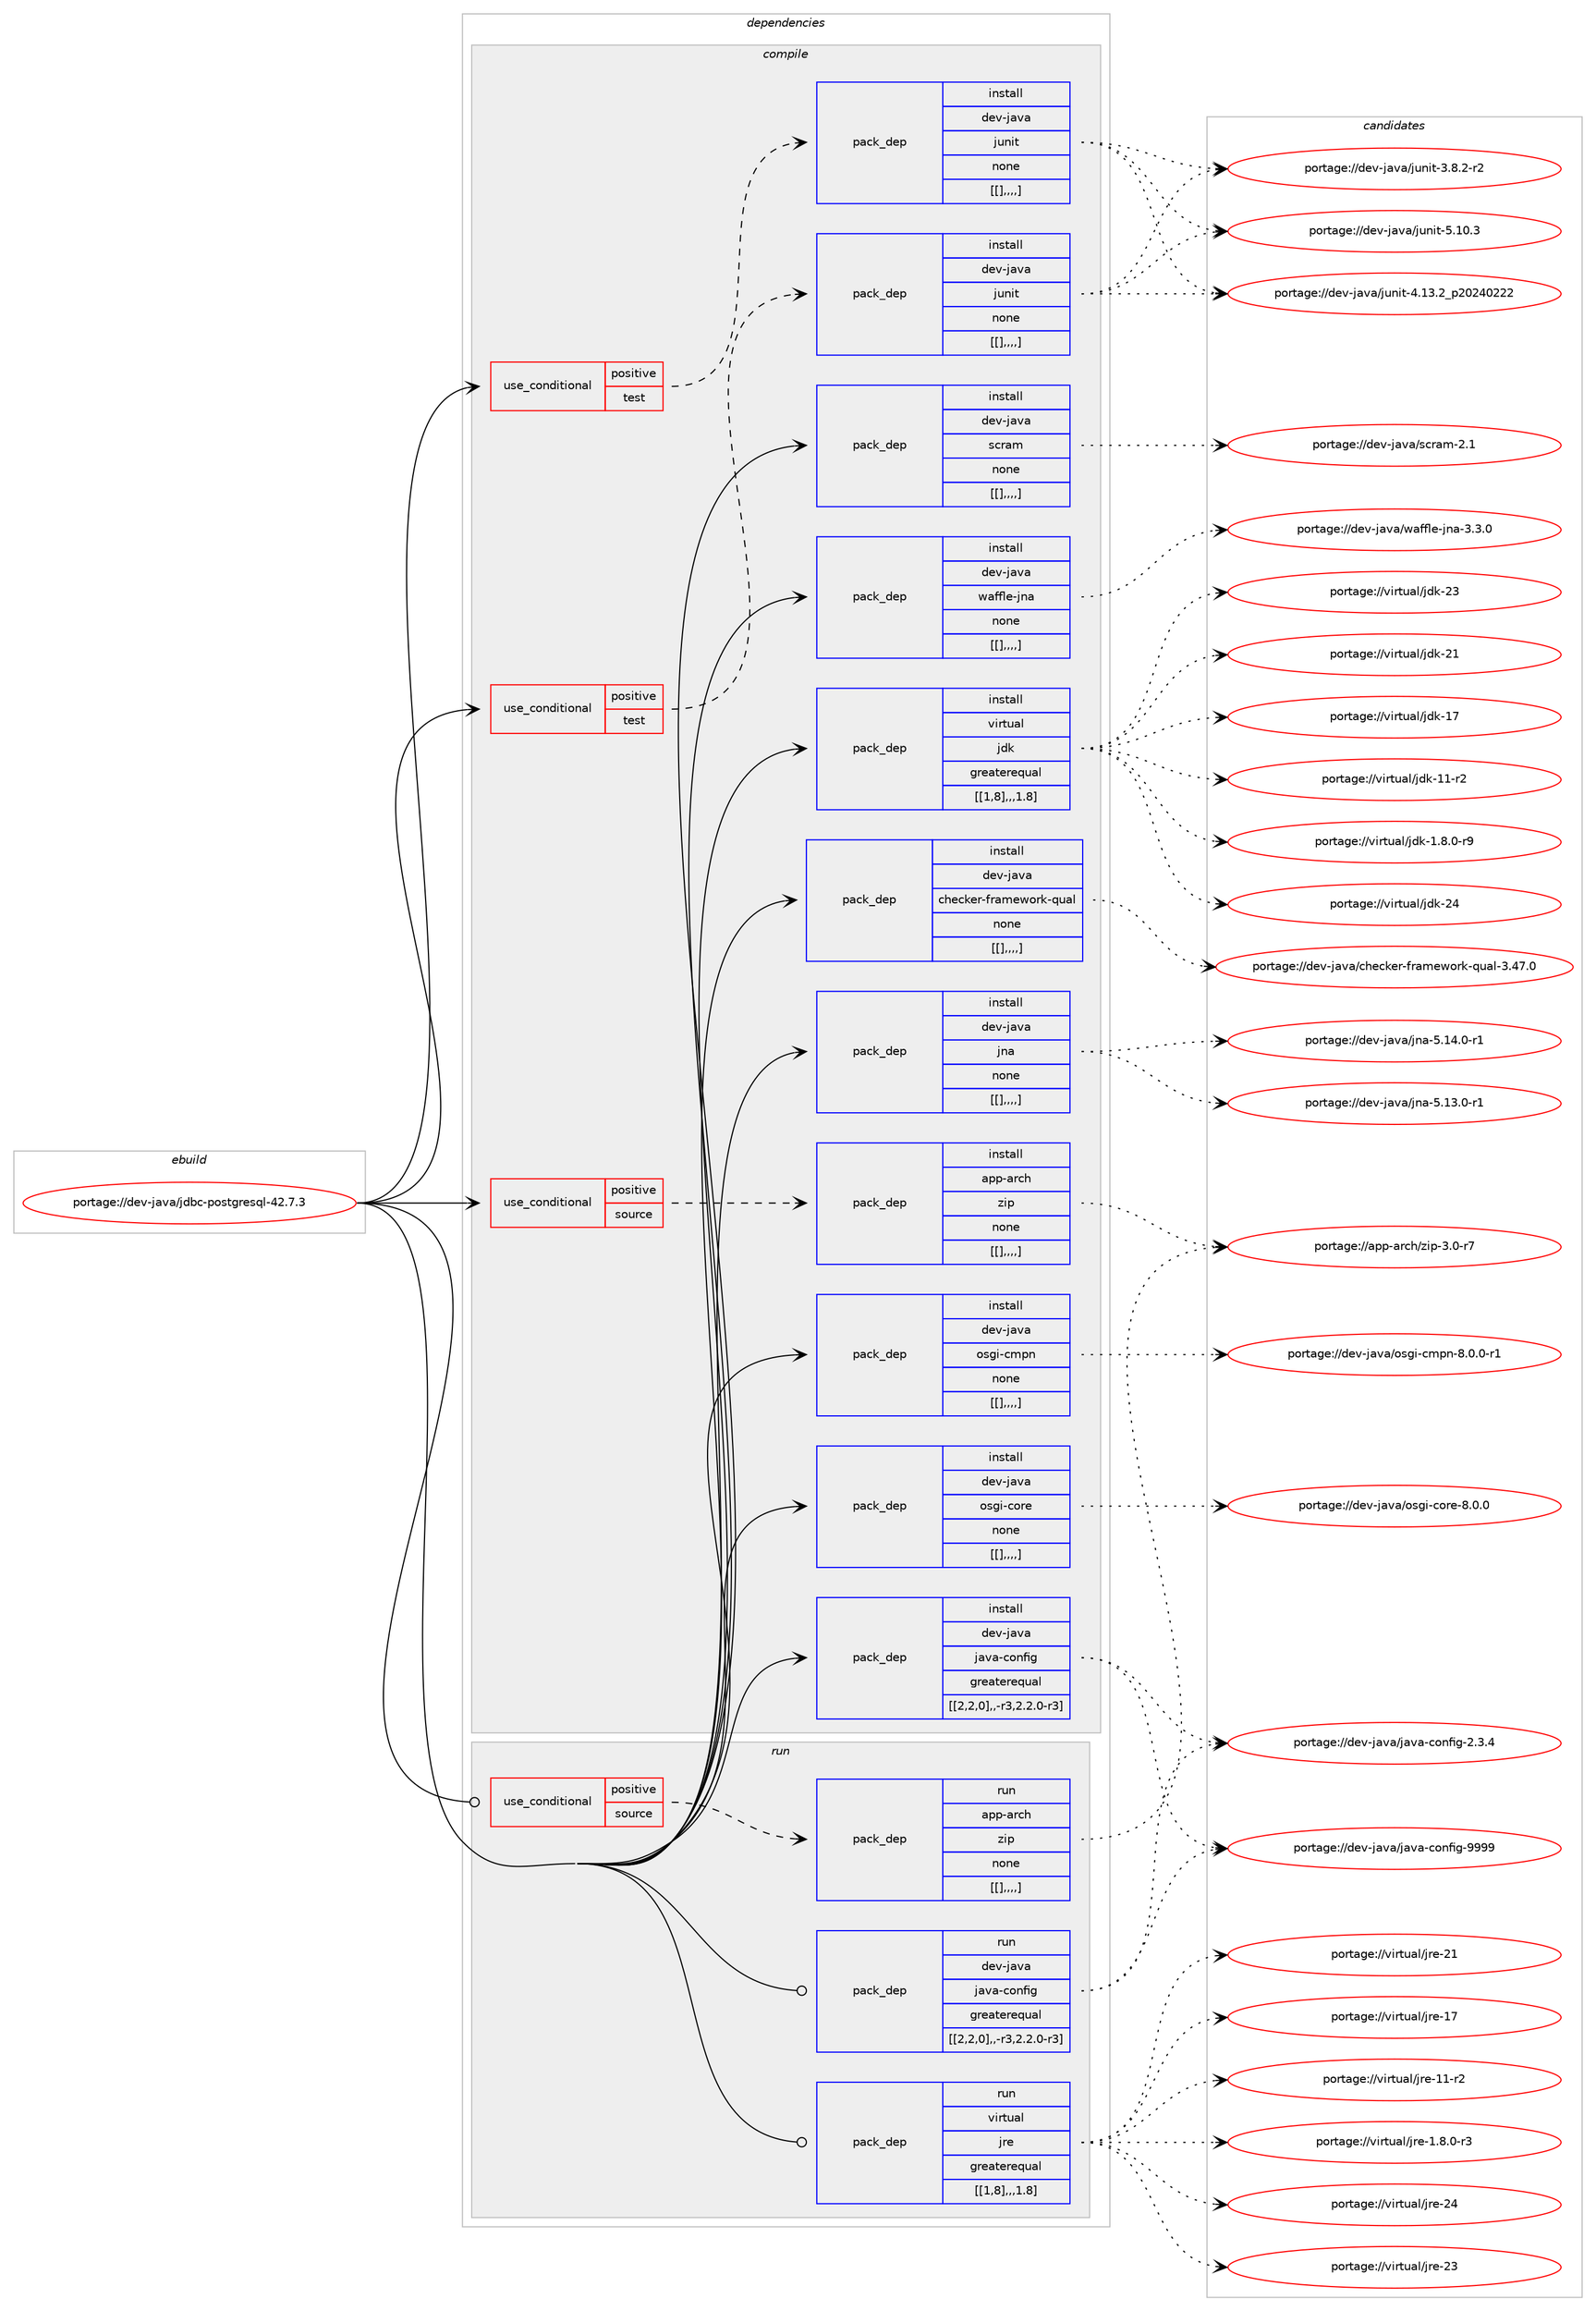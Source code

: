 digraph prolog {

# *************
# Graph options
# *************

newrank=true;
concentrate=true;
compound=true;
graph [rankdir=LR,fontname=Helvetica,fontsize=10,ranksep=1.5];#, ranksep=2.5, nodesep=0.2];
edge  [arrowhead=vee];
node  [fontname=Helvetica,fontsize=10];

# **********
# The ebuild
# **********

subgraph cluster_leftcol {
color=gray;
label=<<i>ebuild</i>>;
id [label="portage://dev-java/jdbc-postgresql-42.7.3", color=red, width=4, href="../dev-java/jdbc-postgresql-42.7.3.svg"];
}

# ****************
# The dependencies
# ****************

subgraph cluster_midcol {
color=gray;
label=<<i>dependencies</i>>;
subgraph cluster_compile {
fillcolor="#eeeeee";
style=filled;
label=<<i>compile</i>>;
subgraph cond23820 {
dependency99140 [label=<<TABLE BORDER="0" CELLBORDER="1" CELLSPACING="0" CELLPADDING="4"><TR><TD ROWSPAN="3" CELLPADDING="10">use_conditional</TD></TR><TR><TD>positive</TD></TR><TR><TD>source</TD></TR></TABLE>>, shape=none, color=red];
subgraph pack74201 {
dependency99143 [label=<<TABLE BORDER="0" CELLBORDER="1" CELLSPACING="0" CELLPADDING="4" WIDTH="220"><TR><TD ROWSPAN="6" CELLPADDING="30">pack_dep</TD></TR><TR><TD WIDTH="110">install</TD></TR><TR><TD>app-arch</TD></TR><TR><TD>zip</TD></TR><TR><TD>none</TD></TR><TR><TD>[[],,,,]</TD></TR></TABLE>>, shape=none, color=blue];
}
dependency99140:e -> dependency99143:w [weight=20,style="dashed",arrowhead="vee"];
}
id:e -> dependency99140:w [weight=20,style="solid",arrowhead="vee"];
subgraph cond23822 {
dependency99177 [label=<<TABLE BORDER="0" CELLBORDER="1" CELLSPACING="0" CELLPADDING="4"><TR><TD ROWSPAN="3" CELLPADDING="10">use_conditional</TD></TR><TR><TD>positive</TD></TR><TR><TD>test</TD></TR></TABLE>>, shape=none, color=red];
subgraph pack74231 {
dependency99197 [label=<<TABLE BORDER="0" CELLBORDER="1" CELLSPACING="0" CELLPADDING="4" WIDTH="220"><TR><TD ROWSPAN="6" CELLPADDING="30">pack_dep</TD></TR><TR><TD WIDTH="110">install</TD></TR><TR><TD>dev-java</TD></TR><TR><TD>junit</TD></TR><TR><TD>none</TD></TR><TR><TD>[[],,,,]</TD></TR></TABLE>>, shape=none, color=blue];
}
dependency99177:e -> dependency99197:w [weight=20,style="dashed",arrowhead="vee"];
}
id:e -> dependency99177:w [weight=20,style="solid",arrowhead="vee"];
subgraph cond23847 {
dependency99266 [label=<<TABLE BORDER="0" CELLBORDER="1" CELLSPACING="0" CELLPADDING="4"><TR><TD ROWSPAN="3" CELLPADDING="10">use_conditional</TD></TR><TR><TD>positive</TD></TR><TR><TD>test</TD></TR></TABLE>>, shape=none, color=red];
subgraph pack74363 {
dependency99378 [label=<<TABLE BORDER="0" CELLBORDER="1" CELLSPACING="0" CELLPADDING="4" WIDTH="220"><TR><TD ROWSPAN="6" CELLPADDING="30">pack_dep</TD></TR><TR><TD WIDTH="110">install</TD></TR><TR><TD>dev-java</TD></TR><TR><TD>junit</TD></TR><TR><TD>none</TD></TR><TR><TD>[[],,,,]</TD></TR></TABLE>>, shape=none, color=blue];
}
dependency99266:e -> dependency99378:w [weight=20,style="dashed",arrowhead="vee"];
}
id:e -> dependency99266:w [weight=20,style="solid",arrowhead="vee"];
subgraph pack74383 {
dependency99385 [label=<<TABLE BORDER="0" CELLBORDER="1" CELLSPACING="0" CELLPADDING="4" WIDTH="220"><TR><TD ROWSPAN="6" CELLPADDING="30">pack_dep</TD></TR><TR><TD WIDTH="110">install</TD></TR><TR><TD>dev-java</TD></TR><TR><TD>checker-framework-qual</TD></TR><TR><TD>none</TD></TR><TR><TD>[[],,,,]</TD></TR></TABLE>>, shape=none, color=blue];
}
id:e -> dependency99385:w [weight=20,style="solid",arrowhead="vee"];
subgraph pack74397 {
dependency99412 [label=<<TABLE BORDER="0" CELLBORDER="1" CELLSPACING="0" CELLPADDING="4" WIDTH="220"><TR><TD ROWSPAN="6" CELLPADDING="30">pack_dep</TD></TR><TR><TD WIDTH="110">install</TD></TR><TR><TD>dev-java</TD></TR><TR><TD>java-config</TD></TR><TR><TD>greaterequal</TD></TR><TR><TD>[[2,2,0],,-r3,2.2.0-r3]</TD></TR></TABLE>>, shape=none, color=blue];
}
id:e -> dependency99412:w [weight=20,style="solid",arrowhead="vee"];
subgraph pack74452 {
dependency99528 [label=<<TABLE BORDER="0" CELLBORDER="1" CELLSPACING="0" CELLPADDING="4" WIDTH="220"><TR><TD ROWSPAN="6" CELLPADDING="30">pack_dep</TD></TR><TR><TD WIDTH="110">install</TD></TR><TR><TD>dev-java</TD></TR><TR><TD>jna</TD></TR><TR><TD>none</TD></TR><TR><TD>[[],,,,]</TD></TR></TABLE>>, shape=none, color=blue];
}
id:e -> dependency99528:w [weight=20,style="solid",arrowhead="vee"];
subgraph pack74496 {
dependency99541 [label=<<TABLE BORDER="0" CELLBORDER="1" CELLSPACING="0" CELLPADDING="4" WIDTH="220"><TR><TD ROWSPAN="6" CELLPADDING="30">pack_dep</TD></TR><TR><TD WIDTH="110">install</TD></TR><TR><TD>dev-java</TD></TR><TR><TD>osgi-cmpn</TD></TR><TR><TD>none</TD></TR><TR><TD>[[],,,,]</TD></TR></TABLE>>, shape=none, color=blue];
}
id:e -> dependency99541:w [weight=20,style="solid",arrowhead="vee"];
subgraph pack74504 {
dependency99594 [label=<<TABLE BORDER="0" CELLBORDER="1" CELLSPACING="0" CELLPADDING="4" WIDTH="220"><TR><TD ROWSPAN="6" CELLPADDING="30">pack_dep</TD></TR><TR><TD WIDTH="110">install</TD></TR><TR><TD>dev-java</TD></TR><TR><TD>osgi-core</TD></TR><TR><TD>none</TD></TR><TR><TD>[[],,,,]</TD></TR></TABLE>>, shape=none, color=blue];
}
id:e -> dependency99594:w [weight=20,style="solid",arrowhead="vee"];
subgraph pack74551 {
dependency99625 [label=<<TABLE BORDER="0" CELLBORDER="1" CELLSPACING="0" CELLPADDING="4" WIDTH="220"><TR><TD ROWSPAN="6" CELLPADDING="30">pack_dep</TD></TR><TR><TD WIDTH="110">install</TD></TR><TR><TD>dev-java</TD></TR><TR><TD>scram</TD></TR><TR><TD>none</TD></TR><TR><TD>[[],,,,]</TD></TR></TABLE>>, shape=none, color=blue];
}
id:e -> dependency99625:w [weight=20,style="solid",arrowhead="vee"];
subgraph pack74579 {
dependency99649 [label=<<TABLE BORDER="0" CELLBORDER="1" CELLSPACING="0" CELLPADDING="4" WIDTH="220"><TR><TD ROWSPAN="6" CELLPADDING="30">pack_dep</TD></TR><TR><TD WIDTH="110">install</TD></TR><TR><TD>dev-java</TD></TR><TR><TD>waffle-jna</TD></TR><TR><TD>none</TD></TR><TR><TD>[[],,,,]</TD></TR></TABLE>>, shape=none, color=blue];
}
id:e -> dependency99649:w [weight=20,style="solid",arrowhead="vee"];
subgraph pack74612 {
dependency99690 [label=<<TABLE BORDER="0" CELLBORDER="1" CELLSPACING="0" CELLPADDING="4" WIDTH="220"><TR><TD ROWSPAN="6" CELLPADDING="30">pack_dep</TD></TR><TR><TD WIDTH="110">install</TD></TR><TR><TD>virtual</TD></TR><TR><TD>jdk</TD></TR><TR><TD>greaterequal</TD></TR><TR><TD>[[1,8],,,1.8]</TD></TR></TABLE>>, shape=none, color=blue];
}
id:e -> dependency99690:w [weight=20,style="solid",arrowhead="vee"];
}
subgraph cluster_compileandrun {
fillcolor="#eeeeee";
style=filled;
label=<<i>compile and run</i>>;
}
subgraph cluster_run {
fillcolor="#eeeeee";
style=filled;
label=<<i>run</i>>;
subgraph cond23965 {
dependency99740 [label=<<TABLE BORDER="0" CELLBORDER="1" CELLSPACING="0" CELLPADDING="4"><TR><TD ROWSPAN="3" CELLPADDING="10">use_conditional</TD></TR><TR><TD>positive</TD></TR><TR><TD>source</TD></TR></TABLE>>, shape=none, color=red];
subgraph pack74649 {
dependency99756 [label=<<TABLE BORDER="0" CELLBORDER="1" CELLSPACING="0" CELLPADDING="4" WIDTH="220"><TR><TD ROWSPAN="6" CELLPADDING="30">pack_dep</TD></TR><TR><TD WIDTH="110">run</TD></TR><TR><TD>app-arch</TD></TR><TR><TD>zip</TD></TR><TR><TD>none</TD></TR><TR><TD>[[],,,,]</TD></TR></TABLE>>, shape=none, color=blue];
}
dependency99740:e -> dependency99756:w [weight=20,style="dashed",arrowhead="vee"];
}
id:e -> dependency99740:w [weight=20,style="solid",arrowhead="odot"];
subgraph pack74684 {
dependency99818 [label=<<TABLE BORDER="0" CELLBORDER="1" CELLSPACING="0" CELLPADDING="4" WIDTH="220"><TR><TD ROWSPAN="6" CELLPADDING="30">pack_dep</TD></TR><TR><TD WIDTH="110">run</TD></TR><TR><TD>dev-java</TD></TR><TR><TD>java-config</TD></TR><TR><TD>greaterequal</TD></TR><TR><TD>[[2,2,0],,-r3,2.2.0-r3]</TD></TR></TABLE>>, shape=none, color=blue];
}
id:e -> dependency99818:w [weight=20,style="solid",arrowhead="odot"];
subgraph pack74713 {
dependency99840 [label=<<TABLE BORDER="0" CELLBORDER="1" CELLSPACING="0" CELLPADDING="4" WIDTH="220"><TR><TD ROWSPAN="6" CELLPADDING="30">pack_dep</TD></TR><TR><TD WIDTH="110">run</TD></TR><TR><TD>virtual</TD></TR><TR><TD>jre</TD></TR><TR><TD>greaterequal</TD></TR><TR><TD>[[1,8],,,1.8]</TD></TR></TABLE>>, shape=none, color=blue];
}
id:e -> dependency99840:w [weight=20,style="solid",arrowhead="odot"];
}
}

# **************
# The candidates
# **************

subgraph cluster_choices {
rank=same;
color=gray;
label=<<i>candidates</i>>;

subgraph choice74280 {
color=black;
nodesep=1;
choice9711211245971149910447122105112455146484511455 [label="portage://app-arch/zip-3.0-r7", color=red, width=4,href="../app-arch/zip-3.0-r7.svg"];
dependency99143:e -> choice9711211245971149910447122105112455146484511455:w [style=dotted,weight="100"];
}
subgraph choice74300 {
color=black;
nodesep=1;
choice1001011184510697118974710611711010511645534649484651 [label="portage://dev-java/junit-5.10.3", color=red, width=4,href="../dev-java/junit-5.10.3.svg"];
choice1001011184510697118974710611711010511645524649514650951125048505248505050 [label="portage://dev-java/junit-4.13.2_p20240222", color=red, width=4,href="../dev-java/junit-4.13.2_p20240222.svg"];
choice100101118451069711897471061171101051164551465646504511450 [label="portage://dev-java/junit-3.8.2-r2", color=red, width=4,href="../dev-java/junit-3.8.2-r2.svg"];
dependency99197:e -> choice1001011184510697118974710611711010511645534649484651:w [style=dotted,weight="100"];
dependency99197:e -> choice1001011184510697118974710611711010511645524649514650951125048505248505050:w [style=dotted,weight="100"];
dependency99197:e -> choice100101118451069711897471061171101051164551465646504511450:w [style=dotted,weight="100"];
}
subgraph choice74303 {
color=black;
nodesep=1;
choice1001011184510697118974710611711010511645534649484651 [label="portage://dev-java/junit-5.10.3", color=red, width=4,href="../dev-java/junit-5.10.3.svg"];
choice1001011184510697118974710611711010511645524649514650951125048505248505050 [label="portage://dev-java/junit-4.13.2_p20240222", color=red, width=4,href="../dev-java/junit-4.13.2_p20240222.svg"];
choice100101118451069711897471061171101051164551465646504511450 [label="portage://dev-java/junit-3.8.2-r2", color=red, width=4,href="../dev-java/junit-3.8.2-r2.svg"];
dependency99378:e -> choice1001011184510697118974710611711010511645534649484651:w [style=dotted,weight="100"];
dependency99378:e -> choice1001011184510697118974710611711010511645524649514650951125048505248505050:w [style=dotted,weight="100"];
dependency99378:e -> choice100101118451069711897471061171101051164551465646504511450:w [style=dotted,weight="100"];
}
subgraph choice74407 {
color=black;
nodesep=1;
choice1001011184510697118974799104101991071011144510211497109101119111114107451131179710845514652554648 [label="portage://dev-java/checker-framework-qual-3.47.0", color=red, width=4,href="../dev-java/checker-framework-qual-3.47.0.svg"];
dependency99385:e -> choice1001011184510697118974799104101991071011144510211497109101119111114107451131179710845514652554648:w [style=dotted,weight="100"];
}
subgraph choice74410 {
color=black;
nodesep=1;
choice10010111845106971189747106971189745991111101021051034557575757 [label="portage://dev-java/java-config-9999", color=red, width=4,href="../dev-java/java-config-9999.svg"];
choice1001011184510697118974710697118974599111110102105103455046514652 [label="portage://dev-java/java-config-2.3.4", color=red, width=4,href="../dev-java/java-config-2.3.4.svg"];
dependency99412:e -> choice10010111845106971189747106971189745991111101021051034557575757:w [style=dotted,weight="100"];
dependency99412:e -> choice1001011184510697118974710697118974599111110102105103455046514652:w [style=dotted,weight="100"];
}
subgraph choice74416 {
color=black;
nodesep=1;
choice1001011184510697118974710611097455346495246484511449 [label="portage://dev-java/jna-5.14.0-r1", color=red, width=4,href="../dev-java/jna-5.14.0-r1.svg"];
choice1001011184510697118974710611097455346495146484511449 [label="portage://dev-java/jna-5.13.0-r1", color=red, width=4,href="../dev-java/jna-5.13.0-r1.svg"];
dependency99528:e -> choice1001011184510697118974710611097455346495246484511449:w [style=dotted,weight="100"];
dependency99528:e -> choice1001011184510697118974710611097455346495146484511449:w [style=dotted,weight="100"];
}
subgraph choice74448 {
color=black;
nodesep=1;
choice1001011184510697118974711111510310545991091121104556464846484511449 [label="portage://dev-java/osgi-cmpn-8.0.0-r1", color=red, width=4,href="../dev-java/osgi-cmpn-8.0.0-r1.svg"];
dependency99541:e -> choice1001011184510697118974711111510310545991091121104556464846484511449:w [style=dotted,weight="100"];
}
subgraph choice74450 {
color=black;
nodesep=1;
choice100101118451069711897471111151031054599111114101455646484648 [label="portage://dev-java/osgi-core-8.0.0", color=red, width=4,href="../dev-java/osgi-core-8.0.0.svg"];
dependency99594:e -> choice100101118451069711897471111151031054599111114101455646484648:w [style=dotted,weight="100"];
}
subgraph choice74452 {
color=black;
nodesep=1;
choice10010111845106971189747115991149710945504649 [label="portage://dev-java/scram-2.1", color=red, width=4,href="../dev-java/scram-2.1.svg"];
dependency99625:e -> choice10010111845106971189747115991149710945504649:w [style=dotted,weight="100"];
}
subgraph choice74453 {
color=black;
nodesep=1;
choice10010111845106971189747119971021021081014510611097455146514648 [label="portage://dev-java/waffle-jna-3.3.0", color=red, width=4,href="../dev-java/waffle-jna-3.3.0.svg"];
dependency99649:e -> choice10010111845106971189747119971021021081014510611097455146514648:w [style=dotted,weight="100"];
}
subgraph choice74489 {
color=black;
nodesep=1;
choice1181051141161179710847106100107455052 [label="portage://virtual/jdk-24", color=red, width=4,href="../virtual/jdk-24.svg"];
choice1181051141161179710847106100107455051 [label="portage://virtual/jdk-23", color=red, width=4,href="../virtual/jdk-23.svg"];
choice1181051141161179710847106100107455049 [label="portage://virtual/jdk-21", color=red, width=4,href="../virtual/jdk-21.svg"];
choice1181051141161179710847106100107454955 [label="portage://virtual/jdk-17", color=red, width=4,href="../virtual/jdk-17.svg"];
choice11810511411611797108471061001074549494511450 [label="portage://virtual/jdk-11-r2", color=red, width=4,href="../virtual/jdk-11-r2.svg"];
choice11810511411611797108471061001074549465646484511457 [label="portage://virtual/jdk-1.8.0-r9", color=red, width=4,href="../virtual/jdk-1.8.0-r9.svg"];
dependency99690:e -> choice1181051141161179710847106100107455052:w [style=dotted,weight="100"];
dependency99690:e -> choice1181051141161179710847106100107455051:w [style=dotted,weight="100"];
dependency99690:e -> choice1181051141161179710847106100107455049:w [style=dotted,weight="100"];
dependency99690:e -> choice1181051141161179710847106100107454955:w [style=dotted,weight="100"];
dependency99690:e -> choice11810511411611797108471061001074549494511450:w [style=dotted,weight="100"];
dependency99690:e -> choice11810511411611797108471061001074549465646484511457:w [style=dotted,weight="100"];
}
subgraph choice74496 {
color=black;
nodesep=1;
choice9711211245971149910447122105112455146484511455 [label="portage://app-arch/zip-3.0-r7", color=red, width=4,href="../app-arch/zip-3.0-r7.svg"];
dependency99756:e -> choice9711211245971149910447122105112455146484511455:w [style=dotted,weight="100"];
}
subgraph choice74542 {
color=black;
nodesep=1;
choice10010111845106971189747106971189745991111101021051034557575757 [label="portage://dev-java/java-config-9999", color=red, width=4,href="../dev-java/java-config-9999.svg"];
choice1001011184510697118974710697118974599111110102105103455046514652 [label="portage://dev-java/java-config-2.3.4", color=red, width=4,href="../dev-java/java-config-2.3.4.svg"];
dependency99818:e -> choice10010111845106971189747106971189745991111101021051034557575757:w [style=dotted,weight="100"];
dependency99818:e -> choice1001011184510697118974710697118974599111110102105103455046514652:w [style=dotted,weight="100"];
}
subgraph choice74545 {
color=black;
nodesep=1;
choice1181051141161179710847106114101455052 [label="portage://virtual/jre-24", color=red, width=4,href="../virtual/jre-24.svg"];
choice1181051141161179710847106114101455051 [label="portage://virtual/jre-23", color=red, width=4,href="../virtual/jre-23.svg"];
choice1181051141161179710847106114101455049 [label="portage://virtual/jre-21", color=red, width=4,href="../virtual/jre-21.svg"];
choice1181051141161179710847106114101454955 [label="portage://virtual/jre-17", color=red, width=4,href="../virtual/jre-17.svg"];
choice11810511411611797108471061141014549494511450 [label="portage://virtual/jre-11-r2", color=red, width=4,href="../virtual/jre-11-r2.svg"];
choice11810511411611797108471061141014549465646484511451 [label="portage://virtual/jre-1.8.0-r3", color=red, width=4,href="../virtual/jre-1.8.0-r3.svg"];
dependency99840:e -> choice1181051141161179710847106114101455052:w [style=dotted,weight="100"];
dependency99840:e -> choice1181051141161179710847106114101455051:w [style=dotted,weight="100"];
dependency99840:e -> choice1181051141161179710847106114101455049:w [style=dotted,weight="100"];
dependency99840:e -> choice1181051141161179710847106114101454955:w [style=dotted,weight="100"];
dependency99840:e -> choice11810511411611797108471061141014549494511450:w [style=dotted,weight="100"];
dependency99840:e -> choice11810511411611797108471061141014549465646484511451:w [style=dotted,weight="100"];
}
}

}
